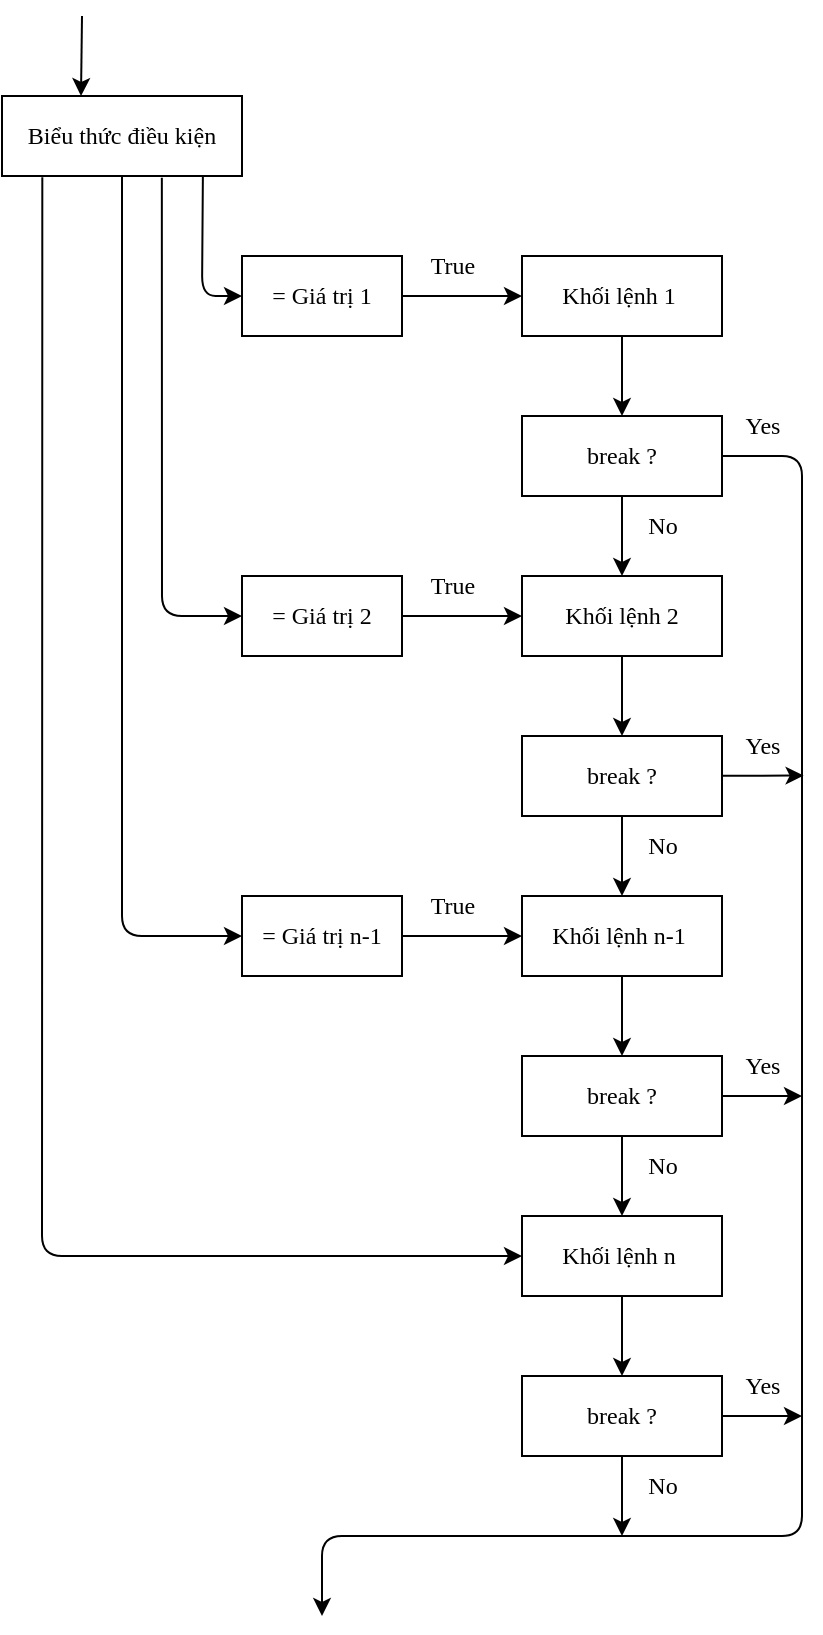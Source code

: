 <mxfile>
    <diagram id="BqFVy1JKorbG_W45lOVk" name="Page-1">
        <mxGraphModel dx="526" dy="315" grid="1" gridSize="10" guides="1" tooltips="1" connect="1" arrows="1" fold="1" page="1" pageScale="1" pageWidth="3300" pageHeight="4681" math="0" shadow="0">
            <root>
                <mxCell id="0"/>
                <mxCell id="1" parent="0"/>
                <mxCell id="29" style="edgeStyle=none;html=1;entryX=0;entryY=0.5;entryDx=0;entryDy=0;exitX=0.837;exitY=1.004;exitDx=0;exitDy=0;exitPerimeter=0;" edge="1" parent="1" source="4" target="16">
                    <mxGeometry relative="1" as="geometry">
                        <Array as="points">
                            <mxPoint x="260" y="220"/>
                        </Array>
                    </mxGeometry>
                </mxCell>
                <mxCell id="40" style="edgeStyle=none;html=1;entryX=0;entryY=0.5;entryDx=0;entryDy=0;exitX=0.666;exitY=1.022;exitDx=0;exitDy=0;exitPerimeter=0;" edge="1" parent="1" source="4" target="33">
                    <mxGeometry relative="1" as="geometry">
                        <Array as="points">
                            <mxPoint x="240" y="380"/>
                        </Array>
                    </mxGeometry>
                </mxCell>
                <mxCell id="47" style="edgeStyle=none;html=1;entryX=0;entryY=0.5;entryDx=0;entryDy=0;exitX=0.168;exitY=1.017;exitDx=0;exitDy=0;exitPerimeter=0;" edge="1" parent="1" source="4" target="65">
                    <mxGeometry relative="1" as="geometry">
                        <Array as="points">
                            <mxPoint x="180" y="700"/>
                        </Array>
                    </mxGeometry>
                </mxCell>
                <mxCell id="70" style="edgeStyle=none;html=1;entryX=0;entryY=0.5;entryDx=0;entryDy=0;" edge="1" parent="1" source="4" target="37">
                    <mxGeometry relative="1" as="geometry">
                        <Array as="points">
                            <mxPoint x="220" y="540"/>
                        </Array>
                    </mxGeometry>
                </mxCell>
                <mxCell id="4" value="&lt;font face=&quot;Times New Roman&quot;&gt;Biểu thức điều kiện&lt;/font&gt;" style="rounded=0;whiteSpace=wrap;html=1;" parent="1" vertex="1">
                    <mxGeometry x="160" y="120" width="120" height="40" as="geometry"/>
                </mxCell>
                <mxCell id="30" style="edgeStyle=none;html=1;entryX=0;entryY=0.5;entryDx=0;entryDy=0;" edge="1" parent="1" source="16" target="21">
                    <mxGeometry relative="1" as="geometry">
                        <mxPoint x="400" y="220" as="targetPoint"/>
                    </mxGeometry>
                </mxCell>
                <mxCell id="16" value="&lt;font face=&quot;Times New Roman&quot;&gt;= Giá trị 1&lt;/font&gt;" style="rounded=0;whiteSpace=wrap;html=1;" parent="1" vertex="1">
                    <mxGeometry x="280" y="200" width="80" height="40" as="geometry"/>
                </mxCell>
                <mxCell id="20" value="" style="edgeStyle=none;html=1;" edge="1" parent="1">
                    <mxGeometry relative="1" as="geometry">
                        <mxPoint x="200" y="80" as="sourcePoint"/>
                        <mxPoint x="199.5" y="120" as="targetPoint"/>
                    </mxGeometry>
                </mxCell>
                <mxCell id="41" style="edgeStyle=none;html=1;entryX=0.5;entryY=0;entryDx=0;entryDy=0;" edge="1" parent="1" source="21" target="31">
                    <mxGeometry relative="1" as="geometry"/>
                </mxCell>
                <mxCell id="51" style="edgeStyle=none;html=1;exitX=1;exitY=0.5;exitDx=0;exitDy=0;" edge="1" parent="1" source="31">
                    <mxGeometry relative="1" as="geometry">
                        <mxPoint x="320" y="880" as="targetPoint"/>
                        <Array as="points">
                            <mxPoint x="560" y="300"/>
                            <mxPoint x="560" y="500"/>
                            <mxPoint x="560" y="680"/>
                            <mxPoint x="560" y="840"/>
                            <mxPoint x="320" y="840"/>
                        </Array>
                    </mxGeometry>
                </mxCell>
                <mxCell id="21" value="&lt;font face=&quot;Times New Roman&quot;&gt;Khối lệnh 1&amp;nbsp;&lt;/font&gt;" style="rounded=0;whiteSpace=wrap;html=1;" vertex="1" parent="1">
                    <mxGeometry x="420" y="200" width="100" height="40" as="geometry"/>
                </mxCell>
                <mxCell id="42" style="edgeStyle=none;html=1;entryX=0.5;entryY=0;entryDx=0;entryDy=0;" edge="1" parent="1" source="31" target="34">
                    <mxGeometry relative="1" as="geometry"/>
                </mxCell>
                <mxCell id="31" value="&lt;font face=&quot;Times New Roman&quot;&gt;break ?&lt;/font&gt;" style="rounded=0;whiteSpace=wrap;html=1;" vertex="1" parent="1">
                    <mxGeometry x="420" y="280" width="100" height="40" as="geometry"/>
                </mxCell>
                <mxCell id="32" style="edgeStyle=none;html=1;entryX=0;entryY=0.5;entryDx=0;entryDy=0;" edge="1" source="33" target="34" parent="1">
                    <mxGeometry relative="1" as="geometry">
                        <mxPoint x="400" y="380" as="targetPoint"/>
                    </mxGeometry>
                </mxCell>
                <mxCell id="33" value="&lt;font face=&quot;Times New Roman&quot;&gt;= Giá trị 2&lt;/font&gt;" style="rounded=0;whiteSpace=wrap;html=1;" vertex="1" parent="1">
                    <mxGeometry x="280" y="360" width="80" height="40" as="geometry"/>
                </mxCell>
                <mxCell id="43" style="edgeStyle=none;html=1;entryX=0.5;entryY=0;entryDx=0;entryDy=0;" edge="1" parent="1" source="34" target="35">
                    <mxGeometry relative="1" as="geometry"/>
                </mxCell>
                <mxCell id="34" value="&lt;font face=&quot;Times New Roman&quot;&gt;Khối lệnh 2&lt;/font&gt;" style="rounded=0;whiteSpace=wrap;html=1;" vertex="1" parent="1">
                    <mxGeometry x="420" y="360" width="100" height="40" as="geometry"/>
                </mxCell>
                <mxCell id="48" style="edgeStyle=none;html=1;entryX=0.5;entryY=0;entryDx=0;entryDy=0;" edge="1" parent="1" source="35" target="38">
                    <mxGeometry relative="1" as="geometry">
                        <Array as="points">
                            <mxPoint x="470" y="500"/>
                        </Array>
                    </mxGeometry>
                </mxCell>
                <mxCell id="53" style="edgeStyle=none;html=1;entryX=1.02;entryY=0.993;entryDx=0;entryDy=0;entryPerimeter=0;" edge="1" parent="1" source="35" target="54">
                    <mxGeometry relative="1" as="geometry">
                        <mxPoint x="600" y="460" as="targetPoint"/>
                    </mxGeometry>
                </mxCell>
                <mxCell id="35" value="&lt;font face=&quot;Times New Roman&quot;&gt;break ?&lt;/font&gt;" style="rounded=0;whiteSpace=wrap;html=1;" vertex="1" parent="1">
                    <mxGeometry x="420" y="440" width="100" height="40" as="geometry"/>
                </mxCell>
                <mxCell id="36" style="edgeStyle=none;html=1;entryX=0;entryY=0.5;entryDx=0;entryDy=0;" edge="1" source="37" target="38" parent="1">
                    <mxGeometry relative="1" as="geometry">
                        <mxPoint x="400" y="540" as="targetPoint"/>
                    </mxGeometry>
                </mxCell>
                <mxCell id="37" value="&lt;font face=&quot;Times New Roman&quot;&gt;= Giá trị n-1&lt;/font&gt;" style="rounded=0;whiteSpace=wrap;html=1;" vertex="1" parent="1">
                    <mxGeometry x="280" y="520" width="80" height="40" as="geometry"/>
                </mxCell>
                <mxCell id="49" style="edgeStyle=none;html=1;entryX=0.5;entryY=0;entryDx=0;entryDy=0;" edge="1" parent="1" source="38" target="39">
                    <mxGeometry relative="1" as="geometry"/>
                </mxCell>
                <mxCell id="38" value="&lt;font face=&quot;Times New Roman&quot;&gt;Khối lệnh n-1&amp;nbsp;&lt;/font&gt;" style="rounded=0;whiteSpace=wrap;html=1;" vertex="1" parent="1">
                    <mxGeometry x="420" y="520" width="100" height="40" as="geometry"/>
                </mxCell>
                <mxCell id="56" style="edgeStyle=none;html=1;" edge="1" parent="1" source="39">
                    <mxGeometry relative="1" as="geometry">
                        <mxPoint x="560" y="620" as="targetPoint"/>
                    </mxGeometry>
                </mxCell>
                <mxCell id="58" style="edgeStyle=none;html=1;" edge="1" parent="1" source="39">
                    <mxGeometry relative="1" as="geometry">
                        <mxPoint x="470" y="680" as="targetPoint"/>
                    </mxGeometry>
                </mxCell>
                <mxCell id="39" value="&lt;font face=&quot;Times New Roman&quot;&gt;break ?&lt;/font&gt;" style="rounded=0;whiteSpace=wrap;html=1;" vertex="1" parent="1">
                    <mxGeometry x="420" y="600" width="100" height="40" as="geometry"/>
                </mxCell>
                <mxCell id="44" value="&lt;font face=&quot;Times New Roman&quot;&gt;True&lt;/font&gt;" style="text;html=1;align=center;verticalAlign=middle;resizable=0;points=[];autosize=1;strokeColor=none;fillColor=none;" vertex="1" parent="1">
                    <mxGeometry x="360" y="190" width="50" height="30" as="geometry"/>
                </mxCell>
                <mxCell id="45" value="&lt;font face=&quot;Times New Roman&quot;&gt;True&lt;/font&gt;" style="text;html=1;align=center;verticalAlign=middle;resizable=0;points=[];autosize=1;strokeColor=none;fillColor=none;" vertex="1" parent="1">
                    <mxGeometry x="360" y="350" width="50" height="30" as="geometry"/>
                </mxCell>
                <mxCell id="46" value="&lt;font face=&quot;Times New Roman&quot;&gt;True&lt;/font&gt;" style="text;html=1;align=center;verticalAlign=middle;resizable=0;points=[];autosize=1;strokeColor=none;fillColor=none;" vertex="1" parent="1">
                    <mxGeometry x="360" y="510" width="50" height="30" as="geometry"/>
                </mxCell>
                <mxCell id="52" value="&lt;font face=&quot;Times New Roman&quot;&gt;Yes&lt;/font&gt;" style="text;html=1;align=center;verticalAlign=middle;resizable=0;points=[];autosize=1;strokeColor=none;fillColor=none;" vertex="1" parent="1">
                    <mxGeometry x="520" y="270" width="40" height="30" as="geometry"/>
                </mxCell>
                <mxCell id="54" value="&lt;font face=&quot;Times New Roman&quot;&gt;Yes&lt;/font&gt;" style="text;html=1;align=center;verticalAlign=middle;resizable=0;points=[];autosize=1;strokeColor=none;fillColor=none;" vertex="1" parent="1">
                    <mxGeometry x="520" y="430" width="40" height="30" as="geometry"/>
                </mxCell>
                <mxCell id="57" value="&lt;font face=&quot;Times New Roman&quot;&gt;Yes&lt;/font&gt;" style="text;html=1;align=center;verticalAlign=middle;resizable=0;points=[];autosize=1;strokeColor=none;fillColor=none;" vertex="1" parent="1">
                    <mxGeometry x="520" y="590" width="40" height="30" as="geometry"/>
                </mxCell>
                <mxCell id="59" value="&lt;font face=&quot;Times New Roman&quot;&gt;No&lt;/font&gt;" style="text;html=1;align=center;verticalAlign=middle;resizable=0;points=[];autosize=1;strokeColor=none;fillColor=none;" vertex="1" parent="1">
                    <mxGeometry x="470" y="320" width="40" height="30" as="geometry"/>
                </mxCell>
                <mxCell id="60" value="&lt;font face=&quot;Times New Roman&quot;&gt;No&lt;/font&gt;" style="text;html=1;align=center;verticalAlign=middle;resizable=0;points=[];autosize=1;strokeColor=none;fillColor=none;" vertex="1" parent="1">
                    <mxGeometry x="470" y="480" width="40" height="30" as="geometry"/>
                </mxCell>
                <mxCell id="61" value="&lt;font face=&quot;Times New Roman&quot;&gt;No&lt;/font&gt;" style="text;html=1;align=center;verticalAlign=middle;resizable=0;points=[];autosize=1;strokeColor=none;fillColor=none;" vertex="1" parent="1">
                    <mxGeometry x="470" y="640" width="40" height="30" as="geometry"/>
                </mxCell>
                <mxCell id="64" style="edgeStyle=none;html=1;entryX=0.5;entryY=0;entryDx=0;entryDy=0;" edge="1" source="65" target="67" parent="1">
                    <mxGeometry relative="1" as="geometry"/>
                </mxCell>
                <mxCell id="65" value="&lt;font face=&quot;Times New Roman&quot;&gt;Khối lệnh n&amp;nbsp;&lt;/font&gt;" style="rounded=0;whiteSpace=wrap;html=1;" vertex="1" parent="1">
                    <mxGeometry x="420" y="680" width="100" height="40" as="geometry"/>
                </mxCell>
                <mxCell id="66" style="edgeStyle=none;html=1;" edge="1" source="67" parent="1">
                    <mxGeometry relative="1" as="geometry">
                        <mxPoint x="470" y="840" as="targetPoint"/>
                    </mxGeometry>
                </mxCell>
                <mxCell id="74" style="edgeStyle=none;html=1;" edge="1" parent="1" source="67">
                    <mxGeometry relative="1" as="geometry">
                        <mxPoint x="560" y="780" as="targetPoint"/>
                    </mxGeometry>
                </mxCell>
                <mxCell id="67" value="&lt;font face=&quot;Times New Roman&quot;&gt;break ?&lt;/font&gt;" style="rounded=0;whiteSpace=wrap;html=1;" vertex="1" parent="1">
                    <mxGeometry x="420" y="760" width="100" height="40" as="geometry"/>
                </mxCell>
                <mxCell id="69" value="&lt;font face=&quot;Times New Roman&quot;&gt;No&lt;/font&gt;" style="text;html=1;align=center;verticalAlign=middle;resizable=0;points=[];autosize=1;strokeColor=none;fillColor=none;" vertex="1" parent="1">
                    <mxGeometry x="470" y="800" width="40" height="30" as="geometry"/>
                </mxCell>
                <mxCell id="75" value="&lt;font face=&quot;Times New Roman&quot;&gt;Yes&lt;/font&gt;" style="text;html=1;align=center;verticalAlign=middle;resizable=0;points=[];autosize=1;strokeColor=none;fillColor=none;" vertex="1" parent="1">
                    <mxGeometry x="520" y="750" width="40" height="30" as="geometry"/>
                </mxCell>
            </root>
        </mxGraphModel>
    </diagram>
</mxfile>